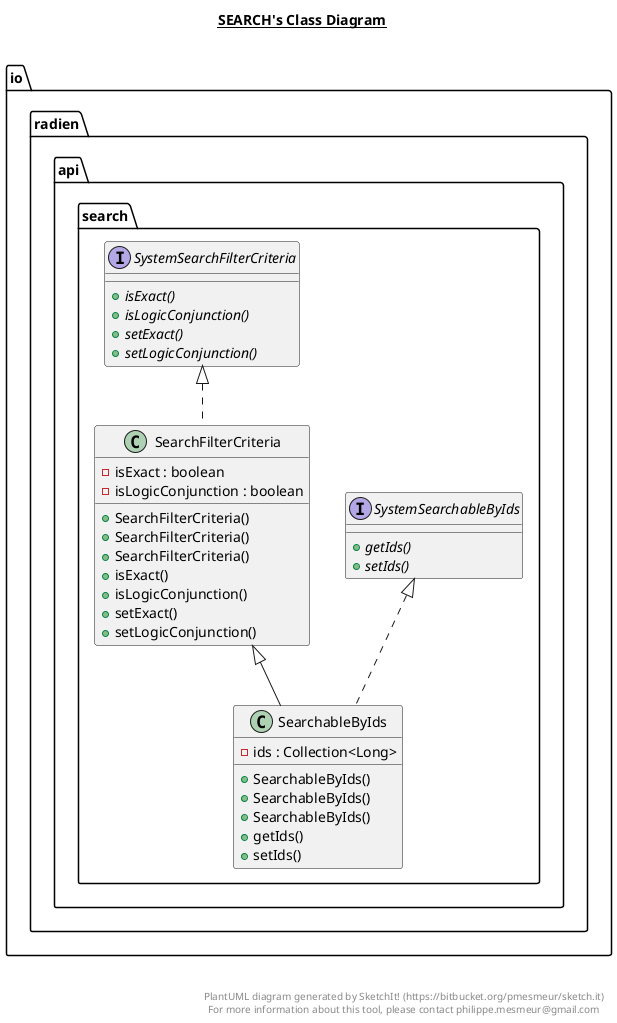 @startuml

title __SEARCH's Class Diagram__\n

  namespace io.radien.api {
    namespace search {
      class io.radien.api.search.SearchFilterCriteria {
          - isExact : boolean
          - isLogicConjunction : boolean
          + SearchFilterCriteria()
          + SearchFilterCriteria()
          + SearchFilterCriteria()
          + isExact()
          + isLogicConjunction()
          + setExact()
          + setLogicConjunction()
      }
    }
  }
  

  namespace io.radien.api {
    namespace search {
      class io.radien.api.search.SearchableByIds {
          - ids : Collection<Long>
          + SearchableByIds()
          + SearchableByIds()
          + SearchableByIds()
          + getIds()
          + setIds()
      }
    }
  }
  

  namespace io.radien.api {
    namespace search {
      interface io.radien.api.search.SystemSearchFilterCriteria {
          {abstract} + isExact()
          {abstract} + isLogicConjunction()
          {abstract} + setExact()
          {abstract} + setLogicConjunction()
      }
    }
  }
  

  namespace io.radien.api {
    namespace search {
      interface io.radien.api.search.SystemSearchableByIds {
          {abstract} + getIds()
          {abstract} + setIds()
      }
    }
  }
  

  io.radien.api.search.SearchFilterCriteria .up.|> io.radien.api.search.SystemSearchFilterCriteria
  io.radien.api.search.SearchableByIds .up.|> io.radien.api.search.SystemSearchableByIds
  io.radien.api.search.SearchableByIds -up-|> io.radien.api.search.SearchFilterCriteria


right footer


PlantUML diagram generated by SketchIt! (https://bitbucket.org/pmesmeur/sketch.it)
For more information about this tool, please contact philippe.mesmeur@gmail.com
endfooter

@enduml
